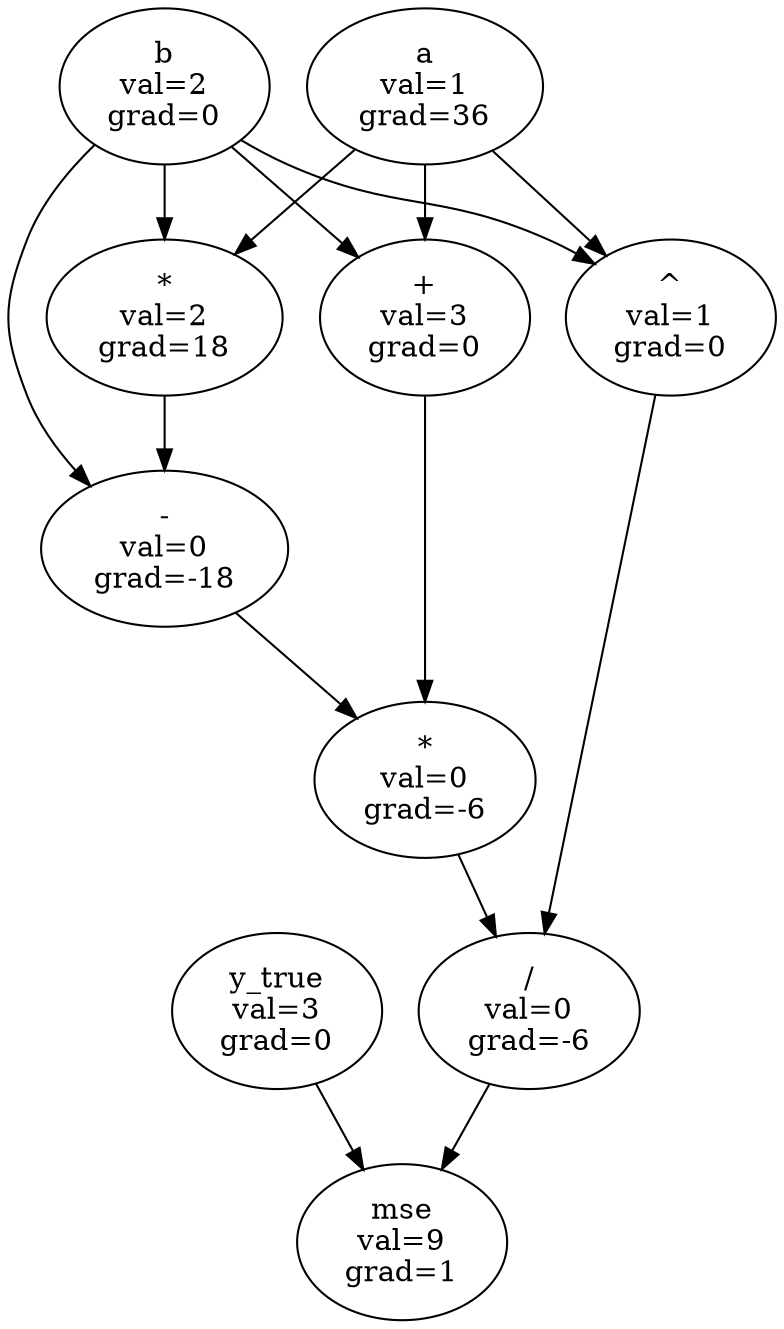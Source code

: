 digraph ComputationalGraph {
  node8 [label="y_true\nval=3\ngrad=0"];
  node0 [label="a\nval=1\ngrad=36"];
  node1 [label="b\nval=2\ngrad=0"];
  node2 [label="+\nval=3\ngrad=0"];
  node0 -> node2;
  node1 -> node2;
  node3 [label="*\nval=2\ngrad=18"];
  node1 -> node3;
  node0 -> node3;
  node4 [label="-\nval=0\ngrad=-18"];
  node1 -> node4;
  node3 -> node4;
  node5 [label="*\nval=0\ngrad=-6"];
  node2 -> node5;
  node4 -> node5;
  node6 [label="^\nval=1\ngrad=0"];
  node0 -> node6;
  node1 -> node6;
  node7 [label="/\nval=0\ngrad=-6"];
  node5 -> node7;
  node6 -> node7;
  node9 [label="mse\nval=9\ngrad=1"];
  node8 -> node9;
  node7 -> node9;
}
